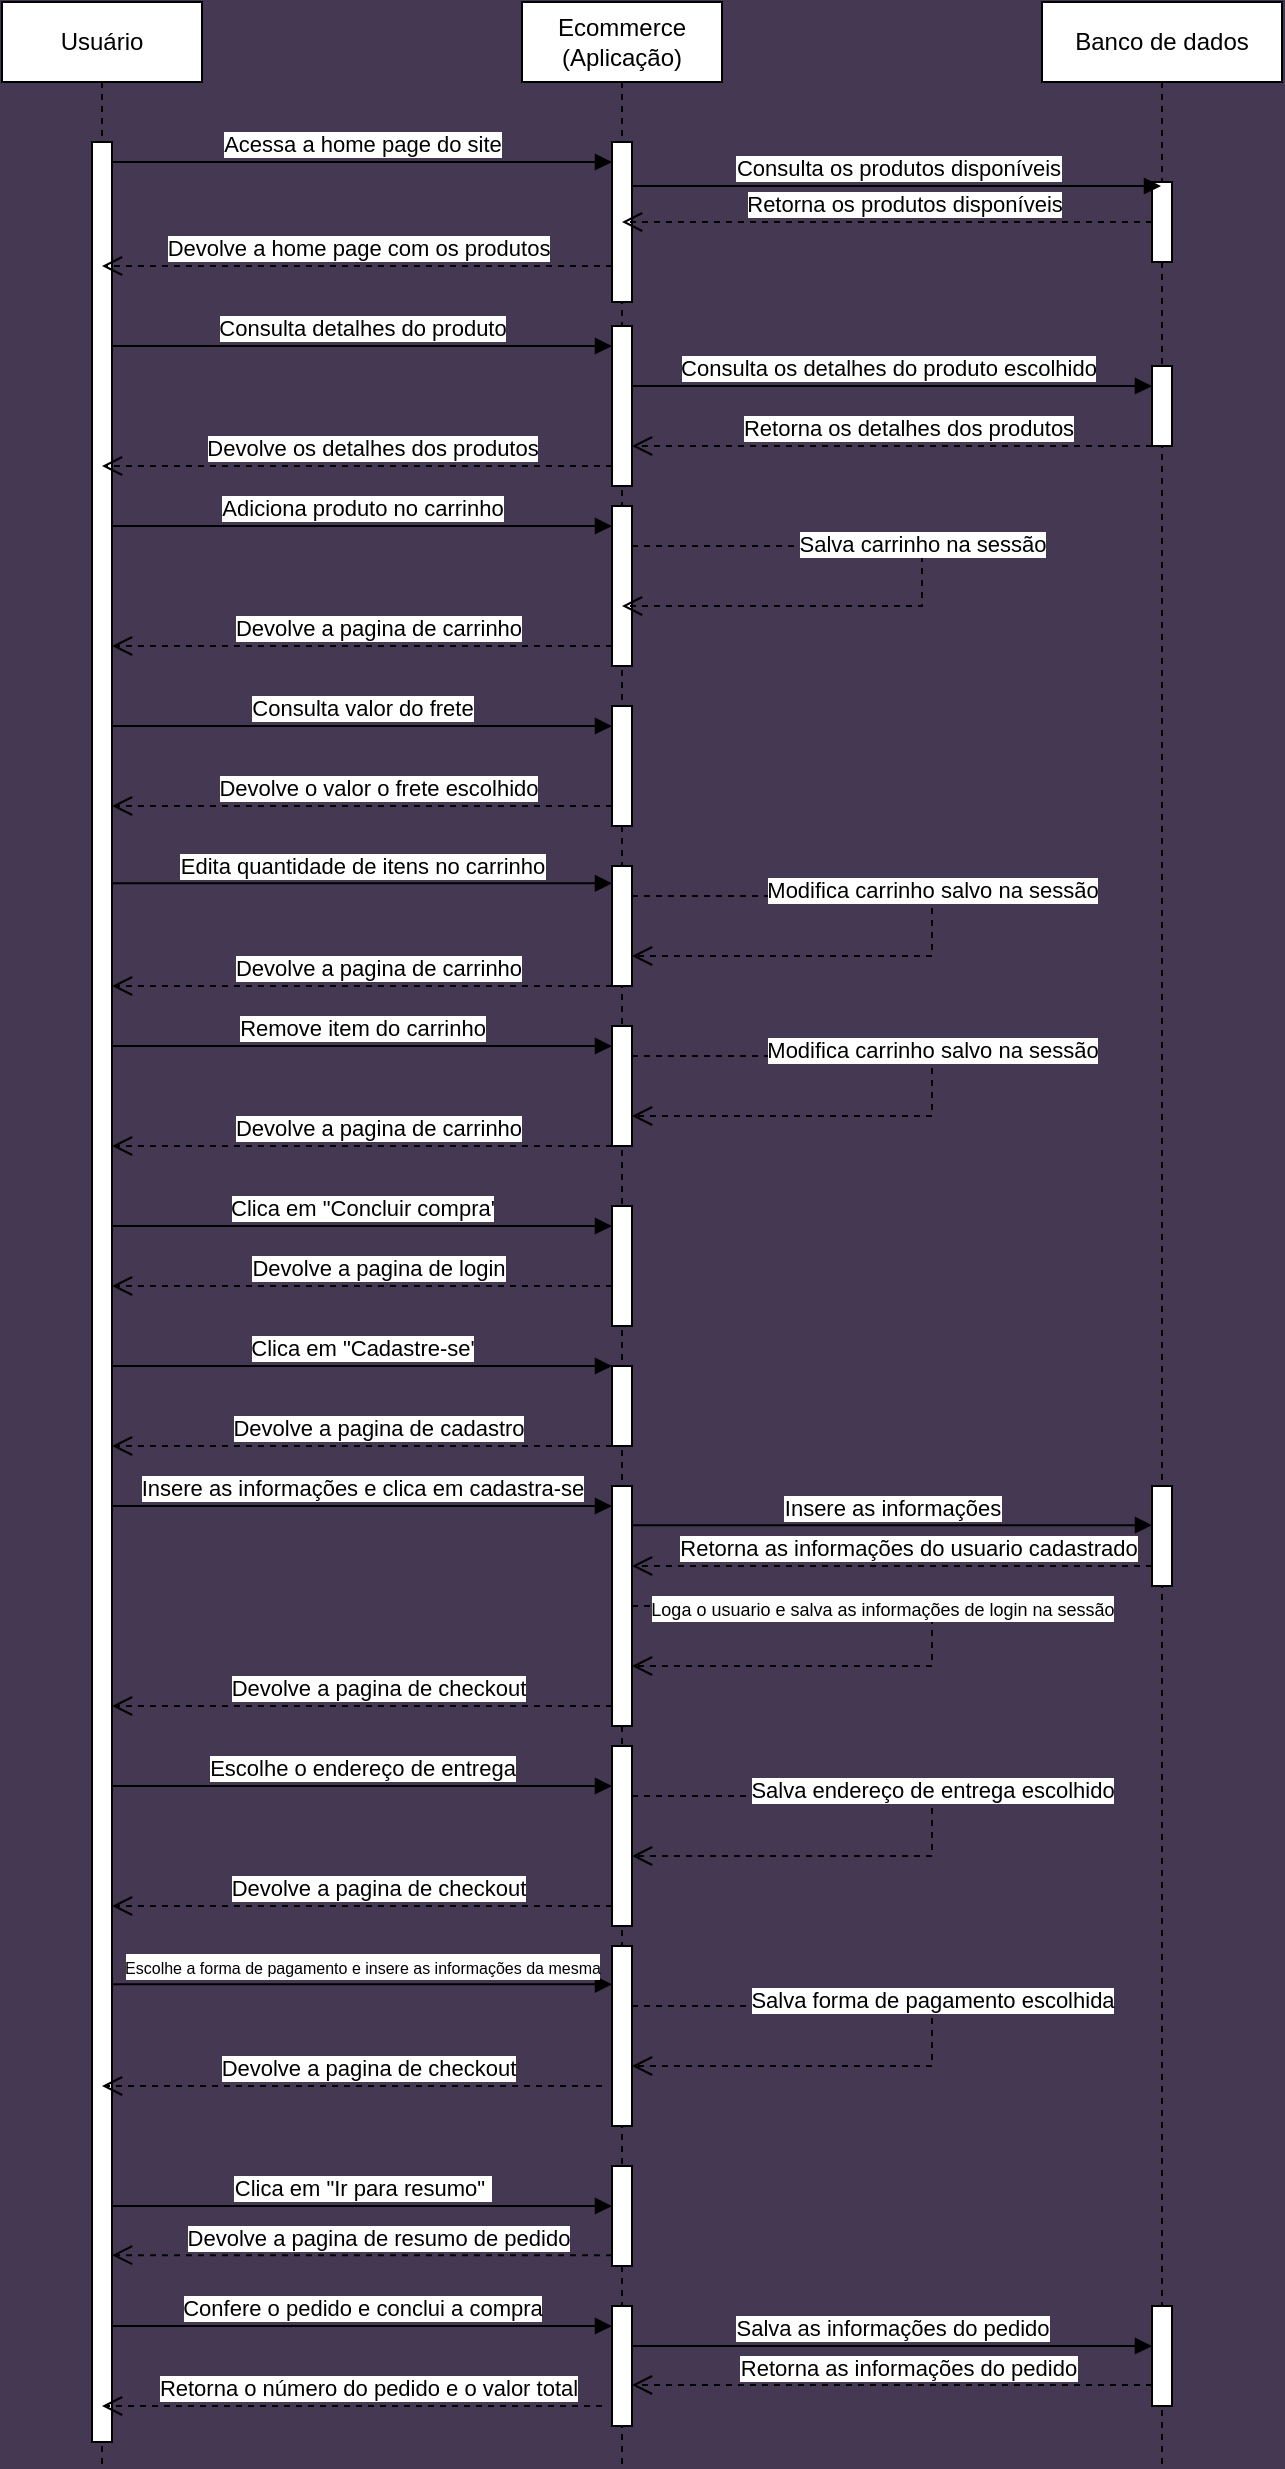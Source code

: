 <mxfile>
    <diagram id="YrGWsNYRrR_t1dRuzBlK" name="Page-1">
        <mxGraphModel dx="1129" dy="779" grid="0" gridSize="10" guides="1" tooltips="1" connect="1" arrows="1" fold="1" page="1" pageScale="1" pageWidth="850" pageHeight="1400" background="#443852" math="0" shadow="0">
            <root>
                <mxCell id="0"/>
                <mxCell id="1" parent="0"/>
                <mxCell id="42" value="Usuário" style="shape=umlLifeline;perimeter=lifelinePerimeter;whiteSpace=wrap;html=1;container=0;dropTarget=0;collapsible=0;recursiveResize=0;outlineConnect=0;portConstraint=eastwest;newEdgeStyle={&quot;edgeStyle&quot;:&quot;elbowEdgeStyle&quot;,&quot;elbow&quot;:&quot;vertical&quot;,&quot;curved&quot;:0,&quot;rounded&quot;:0};" parent="1" vertex="1">
                    <mxGeometry x="40" y="40" width="100" height="1232" as="geometry"/>
                </mxCell>
                <mxCell id="43" value="" style="html=1;points=[];perimeter=orthogonalPerimeter;outlineConnect=0;targetShapes=umlLifeline;portConstraint=eastwest;newEdgeStyle={&quot;edgeStyle&quot;:&quot;elbowEdgeStyle&quot;,&quot;elbow&quot;:&quot;vertical&quot;,&quot;curved&quot;:0,&quot;rounded&quot;:0};" parent="42" vertex="1">
                    <mxGeometry x="45" y="70" width="10" height="1150" as="geometry"/>
                </mxCell>
                <mxCell id="46" value="Acessa a home page do site" style="html=1;verticalAlign=bottom;endArrow=block;edgeStyle=elbowEdgeStyle;elbow=vertical;curved=0;rounded=0;" parent="1" source="43" target="48" edge="1">
                    <mxGeometry relative="1" as="geometry">
                        <mxPoint x="195" y="130" as="sourcePoint"/>
                        <Array as="points">
                            <mxPoint x="180" y="120"/>
                        </Array>
                        <mxPoint x="265" y="120" as="targetPoint"/>
                    </mxGeometry>
                </mxCell>
                <mxCell id="47" value="Ecommerce (Aplicação)" style="shape=umlLifeline;perimeter=lifelinePerimeter;whiteSpace=wrap;html=1;container=0;dropTarget=0;collapsible=0;recursiveResize=0;outlineConnect=0;portConstraint=eastwest;newEdgeStyle={&quot;edgeStyle&quot;:&quot;elbowEdgeStyle&quot;,&quot;elbow&quot;:&quot;vertical&quot;,&quot;curved&quot;:0,&quot;rounded&quot;:0};" parent="1" vertex="1">
                    <mxGeometry x="300" y="40" width="100" height="1232" as="geometry"/>
                </mxCell>
                <mxCell id="48" value="" style="html=1;points=[];perimeter=orthogonalPerimeter;outlineConnect=0;targetShapes=umlLifeline;portConstraint=eastwest;newEdgeStyle={&quot;edgeStyle&quot;:&quot;elbowEdgeStyle&quot;,&quot;elbow&quot;:&quot;vertical&quot;,&quot;curved&quot;:0,&quot;rounded&quot;:0};" parent="47" vertex="1">
                    <mxGeometry x="45" y="70" width="10" height="80" as="geometry"/>
                </mxCell>
                <mxCell id="50" value="Devolve a home page com os produtos" style="html=1;verticalAlign=bottom;endArrow=open;dashed=1;endSize=8;edgeStyle=elbowEdgeStyle;elbow=vertical;curved=0;rounded=0;" parent="1" source="48" target="42" edge="1">
                    <mxGeometry relative="1" as="geometry">
                        <mxPoint x="150" y="162.17" as="targetPoint"/>
                        <Array as="points">
                            <mxPoint x="290" y="172"/>
                        </Array>
                        <mxPoint x="320" y="162.17" as="sourcePoint"/>
                        <mxPoint as="offset"/>
                    </mxGeometry>
                </mxCell>
                <mxCell id="51" value=" Banco de dados" style="shape=umlLifeline;perimeter=lifelinePerimeter;whiteSpace=wrap;html=1;container=0;dropTarget=0;collapsible=0;recursiveResize=0;outlineConnect=0;portConstraint=eastwest;newEdgeStyle={&quot;edgeStyle&quot;:&quot;elbowEdgeStyle&quot;,&quot;elbow&quot;:&quot;vertical&quot;,&quot;curved&quot;:0,&quot;rounded&quot;:0};" parent="1" vertex="1">
                    <mxGeometry x="560" y="40" width="120" height="1232" as="geometry"/>
                </mxCell>
                <mxCell id="52" value="" style="html=1;points=[];perimeter=orthogonalPerimeter;outlineConnect=0;targetShapes=umlLifeline;portConstraint=eastwest;newEdgeStyle={&quot;edgeStyle&quot;:&quot;elbowEdgeStyle&quot;,&quot;elbow&quot;:&quot;vertical&quot;,&quot;curved&quot;:0,&quot;rounded&quot;:0};" parent="51" vertex="1">
                    <mxGeometry x="55" y="90" width="10" height="40" as="geometry"/>
                </mxCell>
                <mxCell id="64" value="Consulta os produtos disponíveis" style="html=1;verticalAlign=bottom;endArrow=block;edgeStyle=elbowEdgeStyle;elbow=vertical;curved=0;rounded=0;" parent="1" source="48" target="51" edge="1">
                    <mxGeometry relative="1" as="geometry">
                        <mxPoint x="380" y="132" as="sourcePoint"/>
                        <Array as="points">
                            <mxPoint x="465" y="132"/>
                        </Array>
                        <mxPoint x="550" y="132" as="targetPoint"/>
                    </mxGeometry>
                </mxCell>
                <mxCell id="71" value="Retorna os produtos disponíveis" style="html=1;verticalAlign=bottom;endArrow=open;dashed=1;endSize=8;edgeStyle=elbowEdgeStyle;elbow=vertical;curved=0;rounded=0;" parent="1" source="52" target="47" edge="1">
                    <mxGeometry x="-0.059" relative="1" as="geometry">
                        <mxPoint x="400" y="145" as="targetPoint"/>
                        <Array as="points">
                            <mxPoint x="340" y="142"/>
                            <mxPoint x="500.07" y="152"/>
                            <mxPoint x="510.07" y="152"/>
                            <mxPoint x="510.07" y="162"/>
                        </Array>
                        <mxPoint x="635" y="162.29" as="sourcePoint"/>
                        <mxPoint as="offset"/>
                    </mxGeometry>
                </mxCell>
                <mxCell id="83" value="Consulta detalhes do produto" style="html=1;verticalAlign=bottom;endArrow=block;edgeStyle=elbowEdgeStyle;elbow=vertical;curved=0;rounded=0;" parent="1" edge="1">
                    <mxGeometry relative="1" as="geometry">
                        <mxPoint x="95" y="212" as="sourcePoint"/>
                        <Array as="points">
                            <mxPoint x="180" y="212"/>
                        </Array>
                        <mxPoint x="345" y="212" as="targetPoint"/>
                    </mxGeometry>
                </mxCell>
                <mxCell id="84" value="Consulta os detalhes do produto escolhido" style="html=1;verticalAlign=bottom;endArrow=block;edgeStyle=elbowEdgeStyle;elbow=vertical;curved=0;rounded=0;" parent="1" target="86" edge="1">
                    <mxGeometry relative="1" as="geometry">
                        <mxPoint x="350.5" y="232" as="sourcePoint"/>
                        <Array as="points">
                            <mxPoint x="460.5" y="232"/>
                        </Array>
                        <mxPoint x="635" y="232" as="targetPoint"/>
                    </mxGeometry>
                </mxCell>
                <mxCell id="85" value="" style="html=1;points=[];perimeter=orthogonalPerimeter;outlineConnect=0;targetShapes=umlLifeline;portConstraint=eastwest;newEdgeStyle={&quot;edgeStyle&quot;:&quot;elbowEdgeStyle&quot;,&quot;elbow&quot;:&quot;vertical&quot;,&quot;curved&quot;:0,&quot;rounded&quot;:0};" parent="1" vertex="1">
                    <mxGeometry x="345" y="202" width="10" height="80" as="geometry"/>
                </mxCell>
                <mxCell id="86" value="" style="html=1;points=[];perimeter=orthogonalPerimeter;outlineConnect=0;targetShapes=umlLifeline;portConstraint=eastwest;newEdgeStyle={&quot;edgeStyle&quot;:&quot;elbowEdgeStyle&quot;,&quot;elbow&quot;:&quot;vertical&quot;,&quot;curved&quot;:0,&quot;rounded&quot;:0};" parent="1" vertex="1">
                    <mxGeometry x="615" y="222" width="10" height="40" as="geometry"/>
                </mxCell>
                <mxCell id="87" value="Retorna os detalhes dos produtos" style="html=1;verticalAlign=bottom;endArrow=open;dashed=1;endSize=8;edgeStyle=elbowEdgeStyle;elbow=vertical;curved=0;rounded=0;" parent="1" source="86" target="85" edge="1">
                    <mxGeometry x="-0.059" relative="1" as="geometry">
                        <mxPoint x="355" y="260" as="targetPoint"/>
                        <Array as="points">
                            <mxPoint x="500" y="262"/>
                            <mxPoint x="620" y="252"/>
                            <mxPoint x="505.57" y="262"/>
                            <mxPoint x="515.57" y="262"/>
                            <mxPoint x="515.57" y="272"/>
                        </Array>
                        <mxPoint x="640.5" y="260" as="sourcePoint"/>
                        <mxPoint as="offset"/>
                    </mxGeometry>
                </mxCell>
                <mxCell id="88" value="Devolve os detalhes dos produtos" style="html=1;verticalAlign=bottom;endArrow=open;dashed=1;endSize=8;edgeStyle=elbowEdgeStyle;elbow=vertical;curved=0;rounded=0;" parent="1" edge="1">
                    <mxGeometry x="-0.059" relative="1" as="geometry">
                        <mxPoint x="90" y="272" as="targetPoint"/>
                        <Array as="points">
                            <mxPoint x="330" y="272"/>
                            <mxPoint x="215.57" y="282"/>
                            <mxPoint x="225.57" y="282"/>
                            <mxPoint x="225.57" y="292"/>
                        </Array>
                        <mxPoint x="345.0" y="272.0" as="sourcePoint"/>
                        <mxPoint as="offset"/>
                    </mxGeometry>
                </mxCell>
                <mxCell id="89" value="" style="html=1;points=[];perimeter=orthogonalPerimeter;outlineConnect=0;targetShapes=umlLifeline;portConstraint=eastwest;newEdgeStyle={&quot;edgeStyle&quot;:&quot;elbowEdgeStyle&quot;,&quot;elbow&quot;:&quot;vertical&quot;,&quot;curved&quot;:0,&quot;rounded&quot;:0};" parent="1" vertex="1">
                    <mxGeometry x="345" y="292" width="10" height="80" as="geometry"/>
                </mxCell>
                <mxCell id="90" value="Adiciona produto no carrinho" style="html=1;verticalAlign=bottom;endArrow=block;edgeStyle=elbowEdgeStyle;elbow=vertical;curved=0;rounded=0;" parent="1" edge="1">
                    <mxGeometry relative="1" as="geometry">
                        <mxPoint x="95" y="302.0" as="sourcePoint"/>
                        <Array as="points">
                            <mxPoint x="180" y="302"/>
                        </Array>
                        <mxPoint x="345" y="302.0" as="targetPoint"/>
                    </mxGeometry>
                </mxCell>
                <mxCell id="91" value="Salva carrinho na sessão" style="html=1;verticalAlign=bottom;endArrow=open;dashed=1;endSize=8;edgeStyle=orthogonalEdgeStyle;elbow=vertical;rounded=0;" parent="1" source="89" target="47" edge="1">
                    <mxGeometry x="-0.059" relative="1" as="geometry">
                        <mxPoint x="510" y="342" as="targetPoint"/>
                        <Array as="points">
                            <mxPoint x="500" y="312"/>
                            <mxPoint x="500" y="342"/>
                        </Array>
                        <mxPoint x="615.0" y="332.0" as="sourcePoint"/>
                        <mxPoint as="offset"/>
                    </mxGeometry>
                </mxCell>
                <mxCell id="95" value="Devolve a pagina de carrinho" style="html=1;verticalAlign=bottom;endArrow=open;dashed=1;endSize=8;edgeStyle=elbowEdgeStyle;elbow=vertical;curved=0;rounded=0;" parent="1" target="43" edge="1">
                    <mxGeometry x="-0.059" relative="1" as="geometry">
                        <mxPoint x="140" y="362" as="targetPoint"/>
                        <Array as="points">
                            <mxPoint x="230" y="362"/>
                            <mxPoint x="350" y="352"/>
                            <mxPoint x="235.57" y="362"/>
                            <mxPoint x="245.57" y="362"/>
                            <mxPoint x="245.57" y="372"/>
                        </Array>
                        <mxPoint x="345.0" y="362.0" as="sourcePoint"/>
                        <mxPoint as="offset"/>
                    </mxGeometry>
                </mxCell>
                <mxCell id="96" value="" style="html=1;points=[];perimeter=orthogonalPerimeter;outlineConnect=0;targetShapes=umlLifeline;portConstraint=eastwest;newEdgeStyle={&quot;edgeStyle&quot;:&quot;elbowEdgeStyle&quot;,&quot;elbow&quot;:&quot;vertical&quot;,&quot;curved&quot;:0,&quot;rounded&quot;:0};" parent="1" vertex="1">
                    <mxGeometry x="345" y="392" width="10" height="60" as="geometry"/>
                </mxCell>
                <mxCell id="97" value="Consulta valor do frete" style="html=1;verticalAlign=bottom;endArrow=block;edgeStyle=elbowEdgeStyle;elbow=vertical;curved=0;rounded=0;" parent="1" edge="1">
                    <mxGeometry relative="1" as="geometry">
                        <mxPoint x="95" y="402.0" as="sourcePoint"/>
                        <Array as="points">
                            <mxPoint x="180" y="402"/>
                        </Array>
                        <mxPoint x="345" y="402.0" as="targetPoint"/>
                    </mxGeometry>
                </mxCell>
                <mxCell id="98" value="Devolve o valor o frete escolhido" style="html=1;verticalAlign=bottom;endArrow=open;dashed=1;endSize=8;edgeStyle=elbowEdgeStyle;elbow=vertical;curved=0;rounded=0;" parent="1" edge="1">
                    <mxGeometry x="-0.059" relative="1" as="geometry">
                        <mxPoint x="95" y="442.0" as="targetPoint"/>
                        <Array as="points">
                            <mxPoint x="230" y="442"/>
                            <mxPoint x="350" y="432"/>
                            <mxPoint x="235.57" y="442"/>
                            <mxPoint x="245.57" y="442"/>
                            <mxPoint x="245.57" y="452"/>
                        </Array>
                        <mxPoint x="345.0" y="442.0" as="sourcePoint"/>
                        <mxPoint as="offset"/>
                    </mxGeometry>
                </mxCell>
                <mxCell id="99" value="" style="html=1;points=[];perimeter=orthogonalPerimeter;outlineConnect=0;targetShapes=umlLifeline;portConstraint=eastwest;newEdgeStyle={&quot;edgeStyle&quot;:&quot;elbowEdgeStyle&quot;,&quot;elbow&quot;:&quot;vertical&quot;,&quot;curved&quot;:0,&quot;rounded&quot;:0};" parent="1" vertex="1">
                    <mxGeometry x="345" y="472" width="10" height="60" as="geometry"/>
                </mxCell>
                <mxCell id="100" value="Edita quantidade de itens no carrinho" style="html=1;verticalAlign=bottom;endArrow=block;edgeStyle=elbowEdgeStyle;elbow=vertical;curved=0;rounded=0;" parent="1" edge="1">
                    <mxGeometry relative="1" as="geometry">
                        <mxPoint x="95" y="480.66" as="sourcePoint"/>
                        <Array as="points">
                            <mxPoint x="180" y="480.66"/>
                        </Array>
                        <mxPoint x="345" y="480.66" as="targetPoint"/>
                    </mxGeometry>
                </mxCell>
                <mxCell id="101" value="Modifica carrinho salvo na sessão" style="html=1;verticalAlign=bottom;endArrow=open;dashed=1;endSize=8;edgeStyle=orthogonalEdgeStyle;elbow=vertical;rounded=0;" parent="1" edge="1">
                    <mxGeometry x="-0.059" relative="1" as="geometry">
                        <mxPoint x="355.0" y="516.996" as="targetPoint"/>
                        <Array as="points">
                            <mxPoint x="505" y="487"/>
                            <mxPoint x="505" y="517"/>
                        </Array>
                        <mxPoint x="355" y="487" as="sourcePoint"/>
                        <mxPoint as="offset"/>
                    </mxGeometry>
                </mxCell>
                <mxCell id="102" value="Devolve a pagina de carrinho" style="html=1;verticalAlign=bottom;endArrow=open;dashed=1;endSize=8;edgeStyle=elbowEdgeStyle;elbow=vertical;curved=0;rounded=0;" parent="1" edge="1">
                    <mxGeometry x="-0.059" relative="1" as="geometry">
                        <mxPoint x="95" y="532" as="targetPoint"/>
                        <Array as="points">
                            <mxPoint x="230" y="532"/>
                            <mxPoint x="350" y="522"/>
                            <mxPoint x="235.57" y="532"/>
                            <mxPoint x="245.57" y="532"/>
                            <mxPoint x="245.57" y="542"/>
                        </Array>
                        <mxPoint x="345.0" y="532" as="sourcePoint"/>
                        <mxPoint as="offset"/>
                    </mxGeometry>
                </mxCell>
                <mxCell id="103" value="" style="html=1;points=[];perimeter=orthogonalPerimeter;outlineConnect=0;targetShapes=umlLifeline;portConstraint=eastwest;newEdgeStyle={&quot;edgeStyle&quot;:&quot;elbowEdgeStyle&quot;,&quot;elbow&quot;:&quot;vertical&quot;,&quot;curved&quot;:0,&quot;rounded&quot;:0};" parent="1" vertex="1">
                    <mxGeometry x="345" y="552" width="10" height="60" as="geometry"/>
                </mxCell>
                <mxCell id="104" value="Remove item do carrinho" style="html=1;verticalAlign=bottom;endArrow=block;edgeStyle=elbowEdgeStyle;elbow=vertical;curved=0;rounded=0;" parent="1" edge="1">
                    <mxGeometry relative="1" as="geometry">
                        <mxPoint x="95" y="562.0" as="sourcePoint"/>
                        <Array as="points">
                            <mxPoint x="180" y="562"/>
                        </Array>
                        <mxPoint x="345" y="562.0" as="targetPoint"/>
                    </mxGeometry>
                </mxCell>
                <mxCell id="105" value="Modifica carrinho salvo na sessão" style="html=1;verticalAlign=bottom;endArrow=open;dashed=1;endSize=8;edgeStyle=orthogonalEdgeStyle;elbow=vertical;rounded=0;" parent="1" edge="1">
                    <mxGeometry x="-0.059" relative="1" as="geometry">
                        <mxPoint x="355.0" y="596.996" as="targetPoint"/>
                        <Array as="points">
                            <mxPoint x="505" y="567"/>
                            <mxPoint x="505" y="597"/>
                        </Array>
                        <mxPoint x="355" y="567" as="sourcePoint"/>
                        <mxPoint as="offset"/>
                    </mxGeometry>
                </mxCell>
                <mxCell id="106" value="Devolve a pagina de carrinho" style="html=1;verticalAlign=bottom;endArrow=open;dashed=1;endSize=8;edgeStyle=elbowEdgeStyle;elbow=vertical;curved=0;rounded=0;" parent="1" edge="1">
                    <mxGeometry x="-0.059" relative="1" as="geometry">
                        <mxPoint x="95" y="612" as="targetPoint"/>
                        <Array as="points">
                            <mxPoint x="230" y="612"/>
                            <mxPoint x="350" y="602"/>
                            <mxPoint x="235.57" y="612"/>
                            <mxPoint x="245.57" y="612"/>
                            <mxPoint x="245.57" y="622"/>
                        </Array>
                        <mxPoint x="345.0" y="612" as="sourcePoint"/>
                        <mxPoint as="offset"/>
                    </mxGeometry>
                </mxCell>
                <mxCell id="107" value="" style="html=1;points=[];perimeter=orthogonalPerimeter;outlineConnect=0;targetShapes=umlLifeline;portConstraint=eastwest;newEdgeStyle={&quot;edgeStyle&quot;:&quot;elbowEdgeStyle&quot;,&quot;elbow&quot;:&quot;vertical&quot;,&quot;curved&quot;:0,&quot;rounded&quot;:0};" parent="1" vertex="1">
                    <mxGeometry x="345" y="642" width="10" height="60" as="geometry"/>
                </mxCell>
                <mxCell id="108" value="Clica em &quot;Concluir compra'" style="html=1;verticalAlign=bottom;endArrow=block;edgeStyle=elbowEdgeStyle;elbow=vertical;curved=0;rounded=0;" parent="1" edge="1">
                    <mxGeometry relative="1" as="geometry">
                        <mxPoint x="95" y="652" as="sourcePoint"/>
                        <Array as="points">
                            <mxPoint x="180" y="652"/>
                        </Array>
                        <mxPoint x="345" y="652" as="targetPoint"/>
                    </mxGeometry>
                </mxCell>
                <mxCell id="109" value="Devolve a pagina de login" style="html=1;verticalAlign=bottom;endArrow=open;dashed=1;endSize=8;edgeStyle=elbowEdgeStyle;elbow=vertical;curved=0;rounded=0;" parent="1" edge="1">
                    <mxGeometry x="-0.059" relative="1" as="geometry">
                        <mxPoint x="95" y="682" as="targetPoint"/>
                        <Array as="points">
                            <mxPoint x="230" y="682"/>
                            <mxPoint x="350" y="672"/>
                            <mxPoint x="235.57" y="682"/>
                            <mxPoint x="245.57" y="682"/>
                            <mxPoint x="245.57" y="692"/>
                        </Array>
                        <mxPoint x="345.0" y="682" as="sourcePoint"/>
                        <mxPoint as="offset"/>
                    </mxGeometry>
                </mxCell>
                <mxCell id="110" value="Clica em &quot;Cadastre-se'" style="html=1;verticalAlign=bottom;endArrow=block;edgeStyle=elbowEdgeStyle;elbow=vertical;curved=0;rounded=0;" parent="1" edge="1">
                    <mxGeometry relative="1" as="geometry">
                        <mxPoint x="95" y="722" as="sourcePoint"/>
                        <Array as="points">
                            <mxPoint x="180" y="722"/>
                        </Array>
                        <mxPoint x="345" y="722" as="targetPoint"/>
                    </mxGeometry>
                </mxCell>
                <mxCell id="111" value="" style="html=1;points=[];perimeter=orthogonalPerimeter;outlineConnect=0;targetShapes=umlLifeline;portConstraint=eastwest;newEdgeStyle={&quot;edgeStyle&quot;:&quot;elbowEdgeStyle&quot;,&quot;elbow&quot;:&quot;vertical&quot;,&quot;curved&quot;:0,&quot;rounded&quot;:0};" parent="1" vertex="1">
                    <mxGeometry x="345" y="722" width="10" height="40" as="geometry"/>
                </mxCell>
                <mxCell id="112" value="Devolve a pagina de cadastro" style="html=1;verticalAlign=bottom;endArrow=open;dashed=1;endSize=8;edgeStyle=elbowEdgeStyle;elbow=vertical;curved=0;rounded=0;" parent="1" edge="1">
                    <mxGeometry x="-0.059" relative="1" as="geometry">
                        <mxPoint x="95" y="762" as="targetPoint"/>
                        <Array as="points">
                            <mxPoint x="230" y="762"/>
                            <mxPoint x="350" y="752"/>
                            <mxPoint x="235.57" y="762"/>
                            <mxPoint x="245.57" y="762"/>
                            <mxPoint x="245.57" y="772"/>
                        </Array>
                        <mxPoint x="345.0" y="762" as="sourcePoint"/>
                        <mxPoint as="offset"/>
                    </mxGeometry>
                </mxCell>
                <mxCell id="113" value="Insere as informações e clica em cadastra-se" style="html=1;verticalAlign=bottom;endArrow=block;edgeStyle=elbowEdgeStyle;elbow=vertical;curved=0;rounded=0;" parent="1" edge="1">
                    <mxGeometry relative="1" as="geometry">
                        <mxPoint x="95" y="792" as="sourcePoint"/>
                        <Array as="points">
                            <mxPoint x="180" y="792"/>
                        </Array>
                        <mxPoint x="345" y="792" as="targetPoint"/>
                    </mxGeometry>
                </mxCell>
                <mxCell id="114" value="" style="html=1;points=[];perimeter=orthogonalPerimeter;outlineConnect=0;targetShapes=umlLifeline;portConstraint=eastwest;newEdgeStyle={&quot;edgeStyle&quot;:&quot;elbowEdgeStyle&quot;,&quot;elbow&quot;:&quot;vertical&quot;,&quot;curved&quot;:0,&quot;rounded&quot;:0};" parent="1" vertex="1">
                    <mxGeometry x="345" y="782" width="10" height="120" as="geometry"/>
                </mxCell>
                <mxCell id="115" value="" style="html=1;points=[];perimeter=orthogonalPerimeter;outlineConnect=0;targetShapes=umlLifeline;portConstraint=eastwest;newEdgeStyle={&quot;edgeStyle&quot;:&quot;elbowEdgeStyle&quot;,&quot;elbow&quot;:&quot;vertical&quot;,&quot;curved&quot;:0,&quot;rounded&quot;:0};" parent="1" vertex="1">
                    <mxGeometry x="615" y="782" width="10" height="50" as="geometry"/>
                </mxCell>
                <mxCell id="116" value="Insere as informações" style="html=1;verticalAlign=bottom;endArrow=block;edgeStyle=elbowEdgeStyle;elbow=vertical;curved=0;rounded=0;" parent="1" source="114" edge="1">
                    <mxGeometry relative="1" as="geometry">
                        <mxPoint x="365" y="801.58" as="sourcePoint"/>
                        <Array as="points">
                            <mxPoint x="450" y="801.58"/>
                        </Array>
                        <mxPoint x="615" y="801.58" as="targetPoint"/>
                    </mxGeometry>
                </mxCell>
                <mxCell id="117" value="Retorna as informações do usuario cadastrado" style="html=1;verticalAlign=bottom;endArrow=open;dashed=1;endSize=8;edgeStyle=elbowEdgeStyle;elbow=vertical;curved=0;rounded=0;" parent="1" edge="1">
                    <mxGeometry x="-0.059" relative="1" as="geometry">
                        <mxPoint x="355" y="822" as="targetPoint"/>
                        <Array as="points">
                            <mxPoint x="500" y="822"/>
                            <mxPoint x="620" y="812"/>
                            <mxPoint x="505.57" y="822"/>
                            <mxPoint x="515.57" y="822"/>
                            <mxPoint x="515.57" y="832"/>
                        </Array>
                        <mxPoint x="615" y="822" as="sourcePoint"/>
                        <mxPoint as="offset"/>
                    </mxGeometry>
                </mxCell>
                <mxCell id="118" value="&lt;font style=&quot;font-size: 9px;&quot;&gt;Loga o usuario e salva as informações de login na sessão&lt;/font&gt;" style="html=1;verticalAlign=bottom;endArrow=open;dashed=1;endSize=8;edgeStyle=orthogonalEdgeStyle;elbow=vertical;rounded=0;" parent="1" edge="1">
                    <mxGeometry x="-0.242" y="-10" relative="1" as="geometry">
                        <mxPoint x="355.0" y="871.996" as="targetPoint"/>
                        <Array as="points">
                            <mxPoint x="505" y="842"/>
                            <mxPoint x="505" y="872"/>
                        </Array>
                        <mxPoint x="355" y="842" as="sourcePoint"/>
                        <mxPoint as="offset"/>
                    </mxGeometry>
                </mxCell>
                <mxCell id="119" value="Devolve a pagina de checkout" style="html=1;verticalAlign=bottom;endArrow=open;dashed=1;endSize=8;edgeStyle=elbowEdgeStyle;elbow=vertical;curved=0;rounded=0;" parent="1" edge="1">
                    <mxGeometry x="-0.059" relative="1" as="geometry">
                        <mxPoint x="95" y="892" as="targetPoint"/>
                        <Array as="points">
                            <mxPoint x="230" y="892"/>
                            <mxPoint x="350" y="882"/>
                            <mxPoint x="235.57" y="892"/>
                            <mxPoint x="245.57" y="892"/>
                            <mxPoint x="245.57" y="902"/>
                        </Array>
                        <mxPoint x="345.0" y="892" as="sourcePoint"/>
                        <mxPoint as="offset"/>
                    </mxGeometry>
                </mxCell>
                <mxCell id="121" value="" style="html=1;points=[];perimeter=orthogonalPerimeter;outlineConnect=0;targetShapes=umlLifeline;portConstraint=eastwest;newEdgeStyle={&quot;edgeStyle&quot;:&quot;elbowEdgeStyle&quot;,&quot;elbow&quot;:&quot;vertical&quot;,&quot;curved&quot;:0,&quot;rounded&quot;:0};" parent="1" vertex="1">
                    <mxGeometry x="345" y="912" width="10" height="90" as="geometry"/>
                </mxCell>
                <mxCell id="122" value="Escolhe o endereço de entrega" style="html=1;verticalAlign=bottom;endArrow=block;edgeStyle=elbowEdgeStyle;elbow=vertical;curved=0;rounded=0;" parent="1" edge="1">
                    <mxGeometry relative="1" as="geometry">
                        <mxPoint x="95" y="932" as="sourcePoint"/>
                        <Array as="points">
                            <mxPoint x="180" y="932"/>
                        </Array>
                        <mxPoint x="345" y="932" as="targetPoint"/>
                    </mxGeometry>
                </mxCell>
                <mxCell id="123" value="Salva endereço de entrega escolhido" style="html=1;verticalAlign=bottom;endArrow=open;dashed=1;endSize=8;edgeStyle=orthogonalEdgeStyle;elbow=vertical;rounded=0;" parent="1" edge="1">
                    <mxGeometry x="-0.059" relative="1" as="geometry">
                        <mxPoint x="355.0" y="966.996" as="targetPoint"/>
                        <Array as="points">
                            <mxPoint x="505" y="937"/>
                            <mxPoint x="505" y="967"/>
                        </Array>
                        <mxPoint x="355" y="937" as="sourcePoint"/>
                        <mxPoint as="offset"/>
                    </mxGeometry>
                </mxCell>
                <mxCell id="125" value="Devolve a pagina de checkout" style="html=1;verticalAlign=bottom;endArrow=open;dashed=1;endSize=8;edgeStyle=elbowEdgeStyle;elbow=vertical;curved=0;rounded=0;" parent="1" edge="1">
                    <mxGeometry x="-0.059" relative="1" as="geometry">
                        <mxPoint x="95" y="992" as="targetPoint"/>
                        <Array as="points">
                            <mxPoint x="230" y="992"/>
                            <mxPoint x="350" y="982"/>
                            <mxPoint x="235.57" y="992"/>
                            <mxPoint x="245.57" y="992"/>
                            <mxPoint x="245.57" y="1002"/>
                        </Array>
                        <mxPoint x="345.0" y="992" as="sourcePoint"/>
                        <mxPoint as="offset"/>
                    </mxGeometry>
                </mxCell>
                <mxCell id="126" value="" style="html=1;points=[];perimeter=orthogonalPerimeter;outlineConnect=0;targetShapes=umlLifeline;portConstraint=eastwest;newEdgeStyle={&quot;edgeStyle&quot;:&quot;elbowEdgeStyle&quot;,&quot;elbow&quot;:&quot;vertical&quot;,&quot;curved&quot;:0,&quot;rounded&quot;:0};" parent="1" vertex="1">
                    <mxGeometry x="345" y="1012" width="10" height="90" as="geometry"/>
                </mxCell>
                <mxCell id="127" value="&lt;font style=&quot;font-size: 8px;&quot;&gt;Escolhe a forma de pagamento e insere as informações da mesma&lt;/font&gt;" style="html=1;verticalAlign=bottom;endArrow=block;edgeStyle=elbowEdgeStyle;elbow=vertical;curved=0;rounded=0;" parent="1" edge="1">
                    <mxGeometry relative="1" as="geometry">
                        <mxPoint x="95" y="1031.17" as="sourcePoint"/>
                        <Array as="points">
                            <mxPoint x="180" y="1031.17"/>
                        </Array>
                        <mxPoint x="345" y="1031.17" as="targetPoint"/>
                    </mxGeometry>
                </mxCell>
                <mxCell id="128" value="Salva forma de pagamento escolhida" style="html=1;verticalAlign=bottom;endArrow=open;dashed=1;endSize=8;edgeStyle=orthogonalEdgeStyle;elbow=vertical;rounded=0;" parent="1" edge="1">
                    <mxGeometry x="-0.059" relative="1" as="geometry">
                        <mxPoint x="355.0" y="1071.996" as="targetPoint"/>
                        <Array as="points">
                            <mxPoint x="505" y="1042"/>
                            <mxPoint x="505" y="1072"/>
                        </Array>
                        <mxPoint x="355" y="1042" as="sourcePoint"/>
                        <mxPoint as="offset"/>
                    </mxGeometry>
                </mxCell>
                <mxCell id="129" value="Devolve a pagina de checkout" style="html=1;verticalAlign=bottom;endArrow=open;dashed=1;endSize=8;edgeStyle=elbowEdgeStyle;elbow=vertical;curved=0;rounded=0;" parent="1" edge="1">
                    <mxGeometry x="-0.059" relative="1" as="geometry">
                        <mxPoint x="90" y="1082" as="targetPoint"/>
                        <Array as="points">
                            <mxPoint x="225" y="1082"/>
                            <mxPoint x="345" y="1072"/>
                            <mxPoint x="230.57" y="1082"/>
                            <mxPoint x="240.57" y="1082"/>
                            <mxPoint x="240.57" y="1092"/>
                        </Array>
                        <mxPoint x="340.0" y="1082" as="sourcePoint"/>
                        <mxPoint as="offset"/>
                    </mxGeometry>
                </mxCell>
                <mxCell id="130" value="" style="html=1;points=[];perimeter=orthogonalPerimeter;outlineConnect=0;targetShapes=umlLifeline;portConstraint=eastwest;newEdgeStyle={&quot;edgeStyle&quot;:&quot;elbowEdgeStyle&quot;,&quot;elbow&quot;:&quot;vertical&quot;,&quot;curved&quot;:0,&quot;rounded&quot;:0};" parent="1" vertex="1">
                    <mxGeometry x="345" y="1122" width="10" height="50" as="geometry"/>
                </mxCell>
                <mxCell id="131" value="Clica em &quot;Ir para resumo&quot;&amp;nbsp;" style="html=1;verticalAlign=bottom;endArrow=block;edgeStyle=elbowEdgeStyle;elbow=vertical;curved=0;rounded=0;" parent="1" edge="1">
                    <mxGeometry relative="1" as="geometry">
                        <mxPoint x="95" y="1142" as="sourcePoint"/>
                        <Array as="points">
                            <mxPoint x="180" y="1142"/>
                        </Array>
                        <mxPoint x="345" y="1142" as="targetPoint"/>
                    </mxGeometry>
                </mxCell>
                <mxCell id="132" value="Devolve a pagina de resumo de pedido" style="html=1;verticalAlign=bottom;endArrow=open;dashed=1;endSize=8;edgeStyle=elbowEdgeStyle;elbow=vertical;curved=0;rounded=0;" parent="1" edge="1">
                    <mxGeometry x="-0.059" relative="1" as="geometry">
                        <mxPoint x="95" y="1166.58" as="targetPoint"/>
                        <Array as="points">
                            <mxPoint x="230" y="1166.58"/>
                            <mxPoint x="350" y="1156.58"/>
                            <mxPoint x="235.57" y="1166.58"/>
                            <mxPoint x="245.57" y="1166.58"/>
                            <mxPoint x="245.57" y="1176.58"/>
                        </Array>
                        <mxPoint x="345.0" y="1166.58" as="sourcePoint"/>
                        <mxPoint as="offset"/>
                    </mxGeometry>
                </mxCell>
                <mxCell id="133" value="" style="html=1;points=[];perimeter=orthogonalPerimeter;outlineConnect=0;targetShapes=umlLifeline;portConstraint=eastwest;newEdgeStyle={&quot;edgeStyle&quot;:&quot;elbowEdgeStyle&quot;,&quot;elbow&quot;:&quot;vertical&quot;,&quot;curved&quot;:0,&quot;rounded&quot;:0};" parent="1" vertex="1">
                    <mxGeometry x="345" y="1192" width="10" height="60" as="geometry"/>
                </mxCell>
                <mxCell id="134" value="Confere o pedido e conclui a compra" style="html=1;verticalAlign=bottom;endArrow=block;edgeStyle=elbowEdgeStyle;elbow=vertical;curved=0;rounded=0;" parent="1" edge="1">
                    <mxGeometry relative="1" as="geometry">
                        <mxPoint x="95" y="1202.0" as="sourcePoint"/>
                        <Array as="points">
                            <mxPoint x="180" y="1202"/>
                        </Array>
                        <mxPoint x="345" y="1202.0" as="targetPoint"/>
                    </mxGeometry>
                </mxCell>
                <mxCell id="135" value="" style="html=1;points=[];perimeter=orthogonalPerimeter;outlineConnect=0;targetShapes=umlLifeline;portConstraint=eastwest;newEdgeStyle={&quot;edgeStyle&quot;:&quot;elbowEdgeStyle&quot;,&quot;elbow&quot;:&quot;vertical&quot;,&quot;curved&quot;:0,&quot;rounded&quot;:0};" parent="1" vertex="1">
                    <mxGeometry x="615" y="1192" width="10" height="50" as="geometry"/>
                </mxCell>
                <mxCell id="137" value="Salva as informações do pedido" style="html=1;verticalAlign=bottom;endArrow=block;edgeStyle=elbowEdgeStyle;elbow=vertical;curved=0;rounded=0;" parent="1" edge="1">
                    <mxGeometry relative="1" as="geometry">
                        <mxPoint x="355" y="1212" as="sourcePoint"/>
                        <Array as="points">
                            <mxPoint x="450" y="1212"/>
                        </Array>
                        <mxPoint x="615" y="1212" as="targetPoint"/>
                    </mxGeometry>
                </mxCell>
                <mxCell id="138" value="Retorna as informações do pedido" style="html=1;verticalAlign=bottom;endArrow=open;dashed=1;endSize=8;edgeStyle=elbowEdgeStyle;elbow=vertical;curved=0;rounded=0;" parent="1" edge="1">
                    <mxGeometry x="-0.059" relative="1" as="geometry">
                        <mxPoint x="355" y="1231.5" as="targetPoint"/>
                        <Array as="points">
                            <mxPoint x="500" y="1231.5"/>
                            <mxPoint x="620" y="1221.5"/>
                            <mxPoint x="505.57" y="1231.5"/>
                            <mxPoint x="515.57" y="1231.5"/>
                            <mxPoint x="515.57" y="1241.5"/>
                        </Array>
                        <mxPoint x="615" y="1231.5" as="sourcePoint"/>
                        <mxPoint as="offset"/>
                    </mxGeometry>
                </mxCell>
                <mxCell id="139" value="Retorna o número do pedido e o valor total" style="html=1;verticalAlign=bottom;endArrow=open;dashed=1;endSize=8;edgeStyle=elbowEdgeStyle;elbow=vertical;curved=0;rounded=0;" parent="1" edge="1">
                    <mxGeometry x="-0.059" relative="1" as="geometry">
                        <mxPoint x="90" y="1242" as="targetPoint"/>
                        <Array as="points">
                            <mxPoint x="225" y="1242"/>
                            <mxPoint x="345" y="1232"/>
                            <mxPoint x="230.57" y="1242"/>
                            <mxPoint x="240.57" y="1242"/>
                            <mxPoint x="240.57" y="1252"/>
                        </Array>
                        <mxPoint x="340.0" y="1242" as="sourcePoint"/>
                        <mxPoint as="offset"/>
                    </mxGeometry>
                </mxCell>
            </root>
        </mxGraphModel>
    </diagram>
</mxfile>
